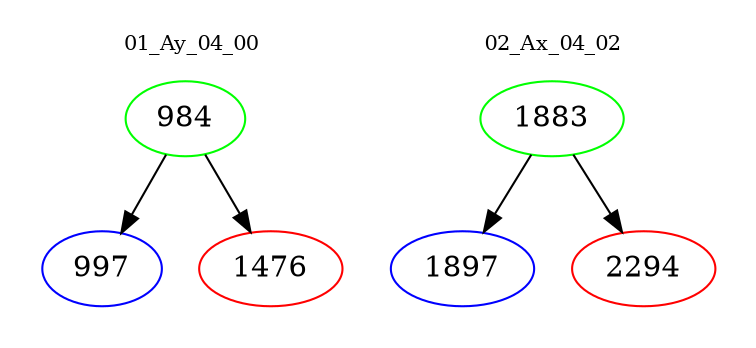 digraph{
subgraph cluster_0 {
color = white
label = "01_Ay_04_00";
fontsize=10;
T0_984 [label="984", color="green"]
T0_984 -> T0_997 [color="black"]
T0_997 [label="997", color="blue"]
T0_984 -> T0_1476 [color="black"]
T0_1476 [label="1476", color="red"]
}
subgraph cluster_1 {
color = white
label = "02_Ax_04_02";
fontsize=10;
T1_1883 [label="1883", color="green"]
T1_1883 -> T1_1897 [color="black"]
T1_1897 [label="1897", color="blue"]
T1_1883 -> T1_2294 [color="black"]
T1_2294 [label="2294", color="red"]
}
}
